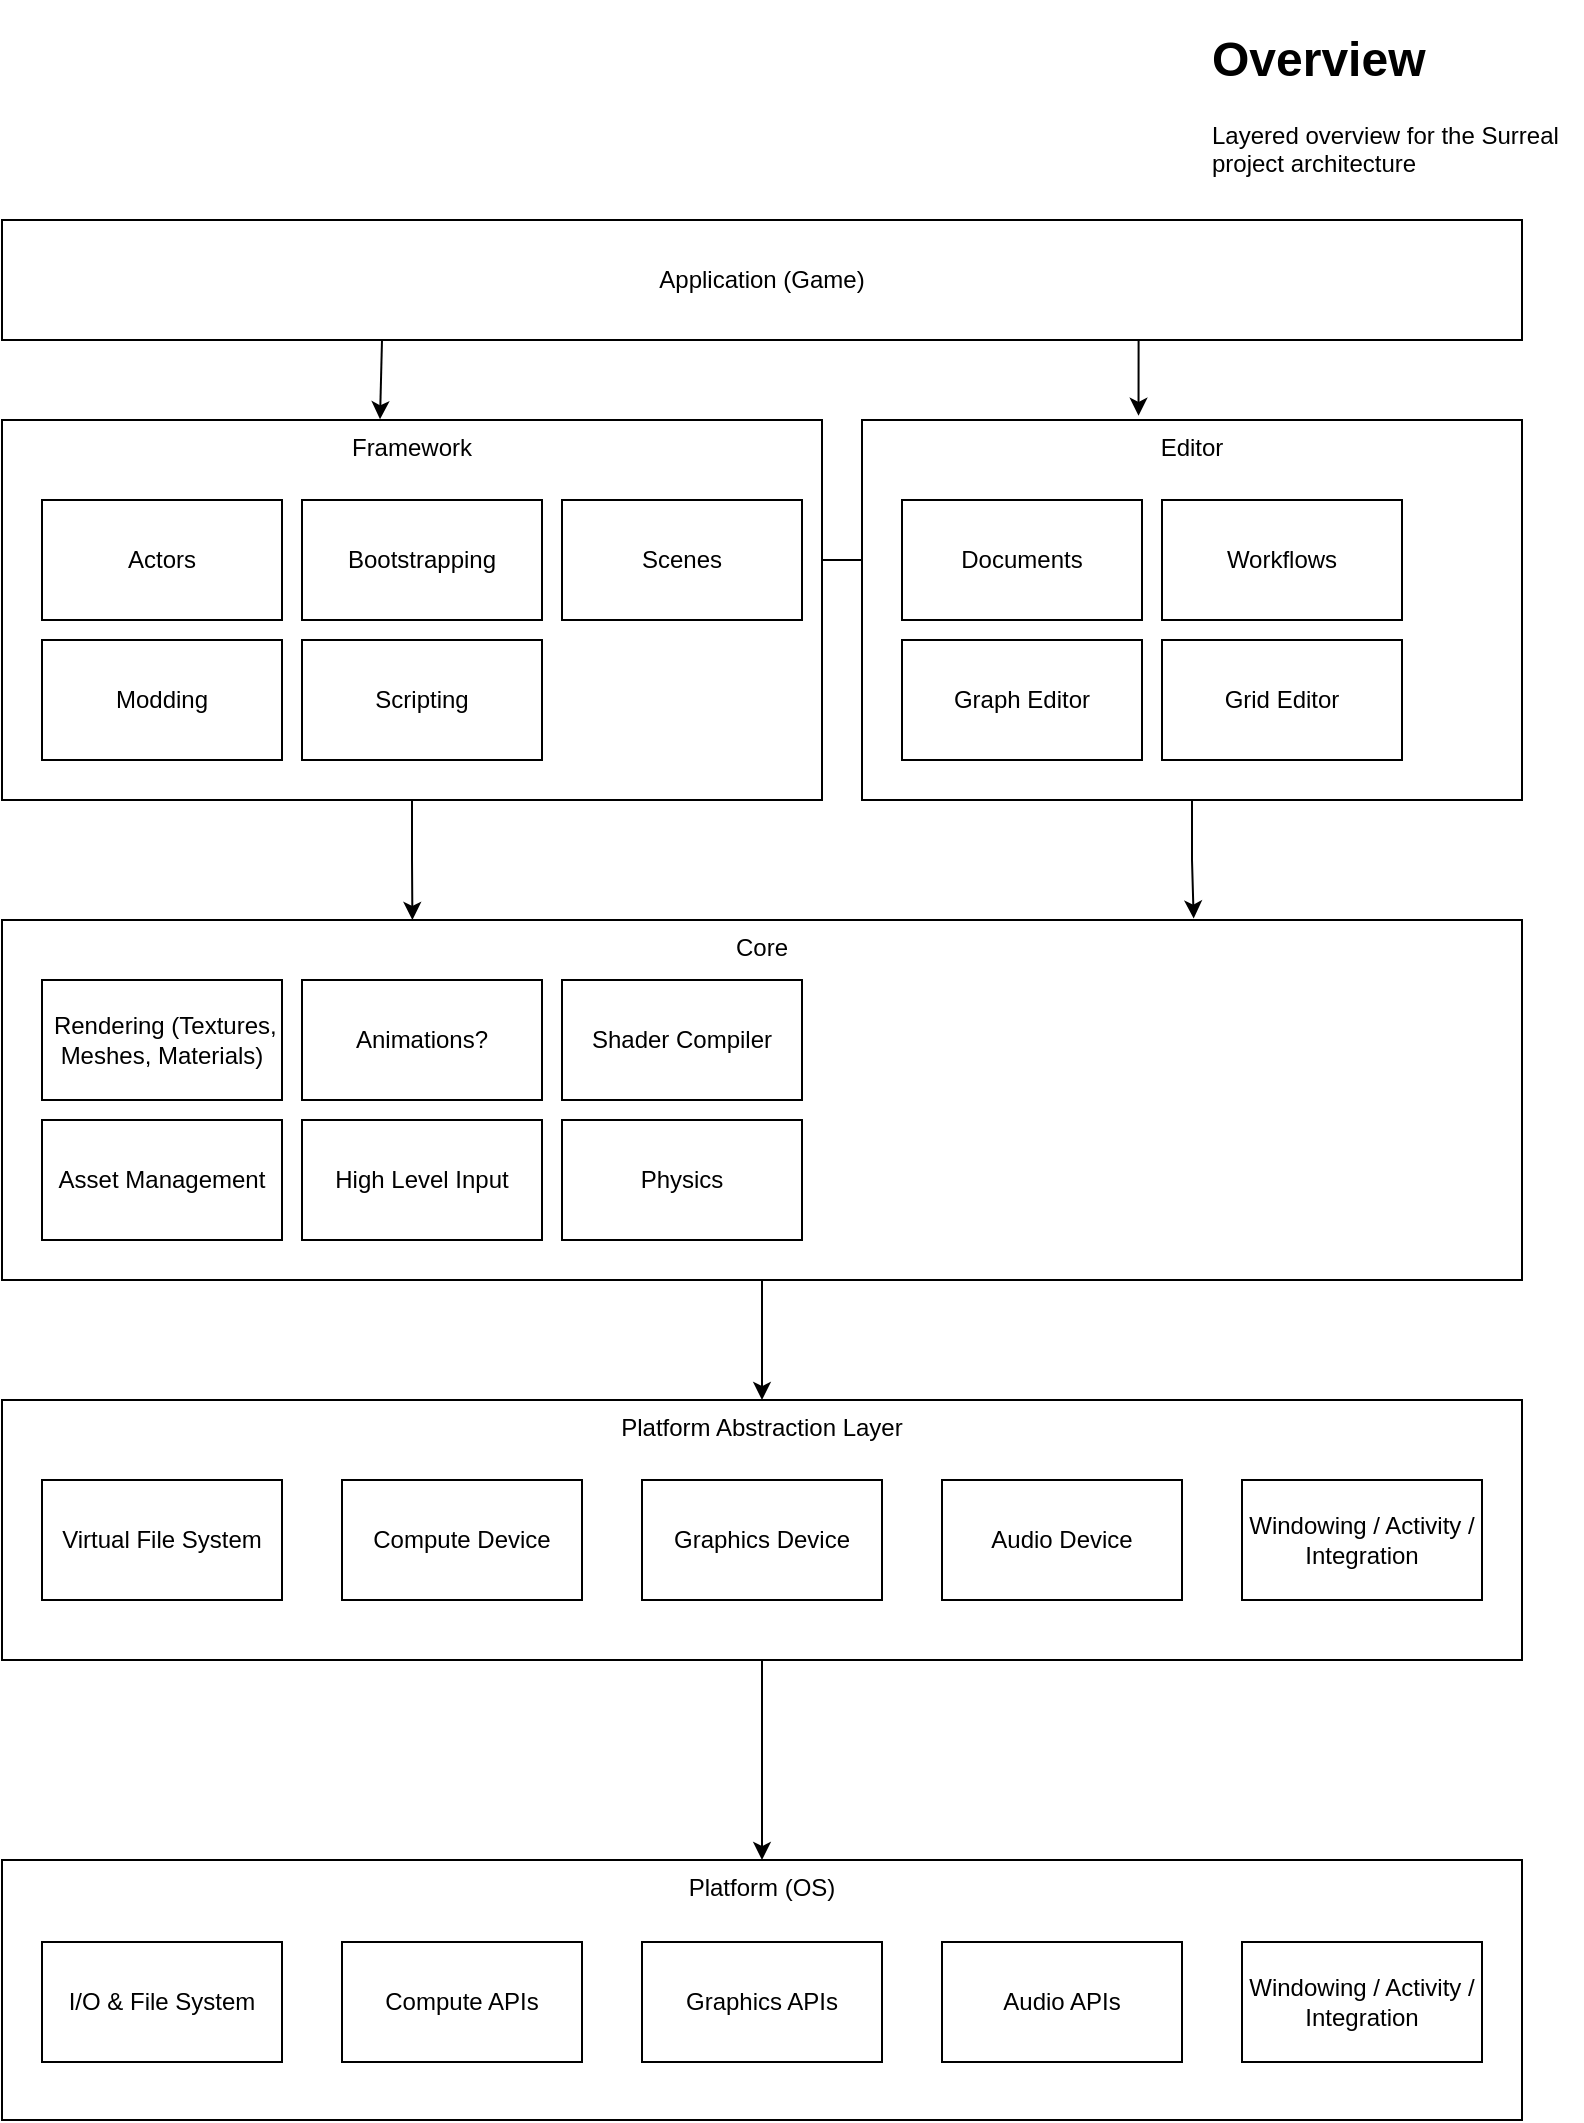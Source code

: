 <mxfile version="14.6.13" type="device"><diagram id="XdruV2xqM114z5dHevZa" name="Overview"><mxGraphModel dx="1550" dy="895" grid="1" gridSize="10" guides="1" tooltips="1" connect="1" arrows="1" fold="1" page="1" pageScale="1" pageWidth="850" pageHeight="1100" math="0" shadow="0"><root><mxCell id="0"/><mxCell id="1" parent="0"/><mxCell id="ly6zVcFAfyOsbxTC2kDR-60" style="edgeStyle=orthogonalEdgeStyle;rounded=0;orthogonalLoop=1;jettySize=auto;html=1;exitX=0.25;exitY=1;exitDx=0;exitDy=0;entryX=0.461;entryY=-0.002;entryDx=0;entryDy=0;entryPerimeter=0;" parent="1" source="ly6zVcFAfyOsbxTC2kDR-1" target="ly6zVcFAfyOsbxTC2kDR-2" edge="1"><mxGeometry relative="1" as="geometry"/></mxCell><mxCell id="ly6zVcFAfyOsbxTC2kDR-61" style="edgeStyle=orthogonalEdgeStyle;rounded=0;orthogonalLoop=1;jettySize=auto;html=1;exitX=0.75;exitY=1;exitDx=0;exitDy=0;entryX=0.419;entryY=-0.011;entryDx=0;entryDy=0;entryPerimeter=0;" parent="1" source="ly6zVcFAfyOsbxTC2kDR-1" target="ly6zVcFAfyOsbxTC2kDR-59" edge="1"><mxGeometry relative="1" as="geometry"/></mxCell><mxCell id="ly6zVcFAfyOsbxTC2kDR-1" value="Application (Game)" style="rounded=0;whiteSpace=wrap;html=1;verticalAlign=middle;" parent="1" vertex="1"><mxGeometry x="40" y="120" width="760" height="60" as="geometry"/></mxCell><mxCell id="ly6zVcFAfyOsbxTC2kDR-65" style="edgeStyle=orthogonalEdgeStyle;rounded=0;orthogonalLoop=1;jettySize=auto;html=1;entryX=0.27;entryY=0;entryDx=0;entryDy=0;entryPerimeter=0;" parent="1" source="ly6zVcFAfyOsbxTC2kDR-2" target="ly6zVcFAfyOsbxTC2kDR-3" edge="1"><mxGeometry relative="1" as="geometry"/></mxCell><mxCell id="ly6zVcFAfyOsbxTC2kDR-10" style="edgeStyle=orthogonalEdgeStyle;rounded=0;orthogonalLoop=1;jettySize=auto;html=1;exitX=0.5;exitY=1;exitDx=0;exitDy=0;entryX=0.5;entryY=0;entryDx=0;entryDy=0;" parent="1" source="ly6zVcFAfyOsbxTC2kDR-25" target="ly6zVcFAfyOsbxTC2kDR-5" edge="1"><mxGeometry relative="1" as="geometry"><mxPoint x="420" y="650" as="sourcePoint"/><mxPoint x="420" y="860" as="targetPoint"/></mxGeometry></mxCell><mxCell id="ly6zVcFAfyOsbxTC2kDR-6" value="&lt;h1&gt;Overview&lt;/h1&gt;&lt;p&gt;Layered overview for the Surreal project architecture&lt;/p&gt;" style="text;html=1;strokeColor=none;fillColor=none;spacing=5;spacingTop=-20;whiteSpace=wrap;overflow=hidden;rounded=0;" parent="1" vertex="1"><mxGeometry x="640" y="20" width="190" height="80" as="geometry"/></mxCell><mxCell id="ly6zVcFAfyOsbxTC2kDR-20" value="" style="group" parent="1" vertex="1" connectable="0"><mxGeometry x="40" y="940" width="760" height="130" as="geometry"/></mxCell><mxCell id="ly6zVcFAfyOsbxTC2kDR-5" value="Platform (OS)" style="rounded=0;whiteSpace=wrap;html=1;dropTarget=0;collapsible=0;comic=0;verticalAlign=top;" parent="ly6zVcFAfyOsbxTC2kDR-20" vertex="1"><mxGeometry width="760" height="130" as="geometry"><mxRectangle x="40" y="550" width="110" height="20" as="alternateBounds"/></mxGeometry></mxCell><mxCell id="ly6zVcFAfyOsbxTC2kDR-14" value="Graphics APIs" style="rounded=0;whiteSpace=wrap;html=1;comic=0;" parent="ly6zVcFAfyOsbxTC2kDR-20" vertex="1"><mxGeometry x="320" y="41" width="120" height="60" as="geometry"/></mxCell><mxCell id="ly6zVcFAfyOsbxTC2kDR-15" value="Audio APIs" style="rounded=0;whiteSpace=wrap;html=1;comic=0;" parent="ly6zVcFAfyOsbxTC2kDR-20" vertex="1"><mxGeometry x="470" y="41" width="120" height="60" as="geometry"/></mxCell><mxCell id="ly6zVcFAfyOsbxTC2kDR-16" value="Windowing / Activity / Integration" style="rounded=0;whiteSpace=wrap;html=1;comic=0;" parent="ly6zVcFAfyOsbxTC2kDR-20" vertex="1"><mxGeometry x="620" y="41" width="120" height="60" as="geometry"/></mxCell><mxCell id="ly6zVcFAfyOsbxTC2kDR-17" value="I/O &amp;amp; File System" style="rounded=0;whiteSpace=wrap;html=1;comic=0;" parent="ly6zVcFAfyOsbxTC2kDR-20" vertex="1"><mxGeometry x="20" y="41" width="120" height="60" as="geometry"/></mxCell><mxCell id="ly6zVcFAfyOsbxTC2kDR-18" value="Compute APIs" style="rounded=0;whiteSpace=wrap;html=1;comic=0;" parent="ly6zVcFAfyOsbxTC2kDR-20" vertex="1"><mxGeometry x="170" y="41" width="120" height="60" as="geometry"/></mxCell><mxCell id="ly6zVcFAfyOsbxTC2kDR-66" style="edgeStyle=orthogonalEdgeStyle;rounded=0;orthogonalLoop=1;jettySize=auto;html=1;entryX=0.784;entryY=-0.004;entryDx=0;entryDy=0;entryPerimeter=0;" parent="1" source="ly6zVcFAfyOsbxTC2kDR-59" target="ly6zVcFAfyOsbxTC2kDR-3" edge="1"><mxGeometry relative="1" as="geometry"/></mxCell><mxCell id="ly6zVcFAfyOsbxTC2kDR-24" value="" style="group" parent="1" vertex="1" connectable="0"><mxGeometry x="40" y="710" width="760" height="130" as="geometry"/></mxCell><mxCell id="ly6zVcFAfyOsbxTC2kDR-64" value="" style="group" parent="ly6zVcFAfyOsbxTC2kDR-24" vertex="1" connectable="0"><mxGeometry width="760" height="130" as="geometry"/></mxCell><mxCell id="ly6zVcFAfyOsbxTC2kDR-25" value="Platform Abstraction Layer" style="rounded=0;whiteSpace=wrap;html=1;dropTarget=0;collapsible=0;comic=0;verticalAlign=top;" parent="ly6zVcFAfyOsbxTC2kDR-64" vertex="1"><mxGeometry width="760" height="130" as="geometry"><mxRectangle x="40" y="550" width="110" height="20" as="alternateBounds"/></mxGeometry></mxCell><mxCell id="ly6zVcFAfyOsbxTC2kDR-26" value="Graphics Device" style="rounded=0;whiteSpace=wrap;html=1;comic=0;" parent="ly6zVcFAfyOsbxTC2kDR-64" vertex="1"><mxGeometry x="320" y="40" width="120" height="60" as="geometry"/></mxCell><mxCell id="ly6zVcFAfyOsbxTC2kDR-27" value="Audio Device" style="rounded=0;whiteSpace=wrap;html=1;comic=0;" parent="ly6zVcFAfyOsbxTC2kDR-64" vertex="1"><mxGeometry x="470" y="40" width="120" height="60" as="geometry"/></mxCell><mxCell id="ly6zVcFAfyOsbxTC2kDR-28" value="Windowing / Activity / Integration" style="rounded=0;whiteSpace=wrap;html=1;comic=0;" parent="ly6zVcFAfyOsbxTC2kDR-64" vertex="1"><mxGeometry x="620" y="40" width="120" height="60" as="geometry"/></mxCell><mxCell id="ly6zVcFAfyOsbxTC2kDR-29" value="Virtual File System" style="rounded=0;whiteSpace=wrap;html=1;comic=0;" parent="ly6zVcFAfyOsbxTC2kDR-64" vertex="1"><mxGeometry x="20" y="40" width="120" height="60" as="geometry"/></mxCell><mxCell id="ly6zVcFAfyOsbxTC2kDR-30" value="Compute Device" style="rounded=0;whiteSpace=wrap;html=1;comic=0;" parent="ly6zVcFAfyOsbxTC2kDR-64" vertex="1"><mxGeometry x="170" y="40" width="120" height="60" as="geometry"/></mxCell><mxCell id="ly6zVcFAfyOsbxTC2kDR-9" style="edgeStyle=orthogonalEdgeStyle;rounded=0;orthogonalLoop=1;jettySize=auto;html=1;entryX=0.5;entryY=0;entryDx=0;entryDy=0;" parent="1" source="ly6zVcFAfyOsbxTC2kDR-3" target="ly6zVcFAfyOsbxTC2kDR-25" edge="1"><mxGeometry x="40" y="410" as="geometry"><mxPoint x="420" y="540" as="targetPoint"/></mxGeometry></mxCell><mxCell id="ly6zVcFAfyOsbxTC2kDR-42" value="" style="group" parent="1" vertex="1" connectable="0"><mxGeometry x="40" y="470" width="760" height="180" as="geometry"/></mxCell><mxCell id="ly6zVcFAfyOsbxTC2kDR-63" value="" style="group" parent="ly6zVcFAfyOsbxTC2kDR-42" vertex="1" connectable="0"><mxGeometry width="760" height="180" as="geometry"/></mxCell><mxCell id="ly6zVcFAfyOsbxTC2kDR-3" value="Core" style="rounded=0;whiteSpace=wrap;html=1;verticalAlign=top;" parent="ly6zVcFAfyOsbxTC2kDR-63" vertex="1"><mxGeometry width="760" height="180" as="geometry"/></mxCell><mxCell id="ly6zVcFAfyOsbxTC2kDR-36" value="&amp;nbsp;Rendering (Textures, Meshes, Materials)" style="rounded=0;whiteSpace=wrap;html=1;comic=0;" parent="ly6zVcFAfyOsbxTC2kDR-63" vertex="1"><mxGeometry x="20" y="30" width="120" height="60" as="geometry"/></mxCell><mxCell id="ly6zVcFAfyOsbxTC2kDR-37" value="Asset Management" style="rounded=0;whiteSpace=wrap;html=1;comic=0;" parent="ly6zVcFAfyOsbxTC2kDR-63" vertex="1"><mxGeometry x="20" y="100" width="120" height="60" as="geometry"/></mxCell><mxCell id="ly6zVcFAfyOsbxTC2kDR-40" value="Animations?" style="rounded=0;whiteSpace=wrap;html=1;comic=0;" parent="ly6zVcFAfyOsbxTC2kDR-63" vertex="1"><mxGeometry x="150" y="30" width="120" height="60" as="geometry"/></mxCell><mxCell id="ly6zVcFAfyOsbxTC2kDR-41" value="High Level Input" style="rounded=0;whiteSpace=wrap;html=1;comic=0;" parent="ly6zVcFAfyOsbxTC2kDR-63" vertex="1"><mxGeometry x="150" y="100" width="120" height="60" as="geometry"/></mxCell><mxCell id="ly6zVcFAfyOsbxTC2kDR-57" value="Shader Compiler" style="rounded=0;whiteSpace=wrap;html=1;comic=0;" parent="ly6zVcFAfyOsbxTC2kDR-63" vertex="1"><mxGeometry x="280" y="30" width="120" height="60" as="geometry"/></mxCell><mxCell id="ly6zVcFAfyOsbxTC2kDR-58" value="Physics" style="rounded=0;whiteSpace=wrap;html=1;comic=0;" parent="ly6zVcFAfyOsbxTC2kDR-63" vertex="1"><mxGeometry x="280" y="100" width="120" height="60" as="geometry"/></mxCell><mxCell id="ly6zVcFAfyOsbxTC2kDR-69" style="edgeStyle=orthogonalEdgeStyle;rounded=0;orthogonalLoop=1;jettySize=auto;html=1;entryX=1;entryY=0.5;entryDx=0;entryDy=0;" parent="1" source="ly6zVcFAfyOsbxTC2kDR-68" target="ly6zVcFAfyOsbxTC2kDR-56" edge="1"><mxGeometry relative="1" as="geometry"/></mxCell><mxCell id="TETK8rCh91urU-mqhBe7-4" value="" style="group" vertex="1" connectable="0" parent="1"><mxGeometry x="40" y="220" width="410" height="190" as="geometry"/></mxCell><mxCell id="ly6zVcFAfyOsbxTC2kDR-2" value="Framework" style="rounded=0;whiteSpace=wrap;html=1;verticalAlign=top;" parent="TETK8rCh91urU-mqhBe7-4" vertex="1"><mxGeometry width="410" height="190" as="geometry"/></mxCell><mxCell id="ly6zVcFAfyOsbxTC2kDR-49" value="Actors" style="rounded=0;whiteSpace=wrap;html=1;comic=0;" parent="TETK8rCh91urU-mqhBe7-4" vertex="1"><mxGeometry x="20" y="40" width="120" height="60" as="geometry"/></mxCell><mxCell id="ly6zVcFAfyOsbxTC2kDR-52" value="Bootstrapping" style="rounded=0;whiteSpace=wrap;html=1;comic=0;" parent="TETK8rCh91urU-mqhBe7-4" vertex="1"><mxGeometry x="150" y="40" width="120" height="60" as="geometry"/></mxCell><mxCell id="ly6zVcFAfyOsbxTC2kDR-54" value="Modding" style="rounded=0;whiteSpace=wrap;html=1;comic=0;" parent="TETK8rCh91urU-mqhBe7-4" vertex="1"><mxGeometry x="20" y="110" width="120" height="60" as="geometry"/></mxCell><mxCell id="ly6zVcFAfyOsbxTC2kDR-55" value="Scripting" style="rounded=0;whiteSpace=wrap;html=1;comic=0;" parent="TETK8rCh91urU-mqhBe7-4" vertex="1"><mxGeometry x="150" y="110" width="120" height="60" as="geometry"/></mxCell><mxCell id="ly6zVcFAfyOsbxTC2kDR-56" value="Scenes" style="rounded=0;whiteSpace=wrap;html=1;comic=0;" parent="TETK8rCh91urU-mqhBe7-4" vertex="1"><mxGeometry x="280" y="40" width="120" height="60" as="geometry"/></mxCell><mxCell id="TETK8rCh91urU-mqhBe7-5" value="" style="group" vertex="1" connectable="0" parent="1"><mxGeometry x="470" y="220" width="330" height="190" as="geometry"/></mxCell><mxCell id="ly6zVcFAfyOsbxTC2kDR-59" value="Editor" style="rounded=0;whiteSpace=wrap;html=1;verticalAlign=top;" parent="TETK8rCh91urU-mqhBe7-5" vertex="1"><mxGeometry width="330" height="190" as="geometry"/></mxCell><mxCell id="ly6zVcFAfyOsbxTC2kDR-67" value="Workflows" style="rounded=0;whiteSpace=wrap;html=1;comic=0;" parent="TETK8rCh91urU-mqhBe7-5" vertex="1"><mxGeometry x="150" y="40" width="120" height="60" as="geometry"/></mxCell><mxCell id="ly6zVcFAfyOsbxTC2kDR-68" value="Documents" style="rounded=0;whiteSpace=wrap;html=1;comic=0;" parent="TETK8rCh91urU-mqhBe7-5" vertex="1"><mxGeometry x="20" y="40" width="120" height="60" as="geometry"/></mxCell><mxCell id="ly6zVcFAfyOsbxTC2kDR-71" value="Graph Editor" style="rounded=0;whiteSpace=wrap;html=1;comic=0;" parent="TETK8rCh91urU-mqhBe7-5" vertex="1"><mxGeometry x="20" y="110" width="120" height="60" as="geometry"/></mxCell><mxCell id="ly6zVcFAfyOsbxTC2kDR-72" value="Grid Editor" style="rounded=0;whiteSpace=wrap;html=1;comic=0;" parent="TETK8rCh91urU-mqhBe7-5" vertex="1"><mxGeometry x="150" y="110" width="120" height="60" as="geometry"/></mxCell></root></mxGraphModel></diagram></mxfile>